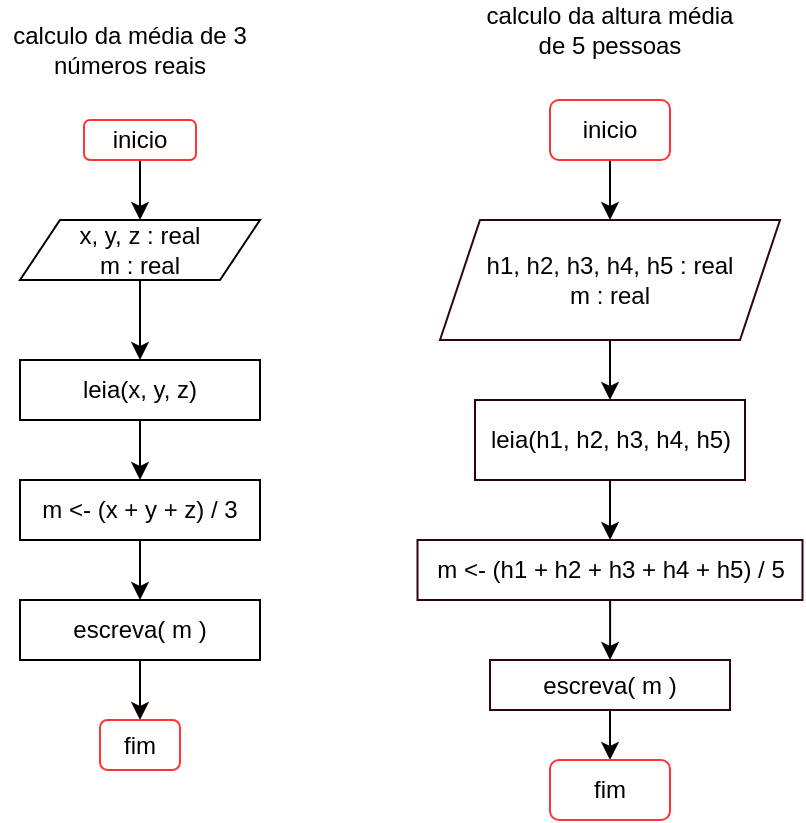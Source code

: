 <mxfile version="17.2.5" type="device" pages="6"><diagram id="C5RBs43oDa-KdzZeNtuy" name="Page-1"><mxGraphModel dx="366" dy="373" grid="1" gridSize="10" guides="1" tooltips="1" connect="1" arrows="1" fold="1" page="1" pageScale="1" pageWidth="827" pageHeight="1169" math="0" shadow="0"><root><mxCell id="WIyWlLk6GJQsqaUBKTNV-0"/><mxCell id="WIyWlLk6GJQsqaUBKTNV-1" parent="WIyWlLk6GJQsqaUBKTNV-0"/><mxCell id="s9cnzPh9-w0Lf9UsHl6Q-2" value="" style="edgeStyle=orthogonalEdgeStyle;rounded=0;orthogonalLoop=1;jettySize=auto;html=1;exitX=0.5;exitY=1;exitDx=0;exitDy=0;" parent="WIyWlLk6GJQsqaUBKTNV-1" source="s9cnzPh9-w0Lf9UsHl6Q-12" target="s9cnzPh9-w0Lf9UsHl6Q-3" edge="1"><mxGeometry relative="1" as="geometry"><mxPoint x="220" y="100" as="sourcePoint"/></mxGeometry></mxCell><mxCell id="s9cnzPh9-w0Lf9UsHl6Q-6" style="edgeStyle=orthogonalEdgeStyle;rounded=0;orthogonalLoop=1;jettySize=auto;html=1;" parent="WIyWlLk6GJQsqaUBKTNV-1" source="s9cnzPh9-w0Lf9UsHl6Q-1" target="s9cnzPh9-w0Lf9UsHl6Q-5" edge="1"><mxGeometry relative="1" as="geometry"/></mxCell><mxCell id="s9cnzPh9-w0Lf9UsHl6Q-1" value="leia(x, y, z)" style="whiteSpace=wrap;html=1;fillColor=#FFFFFF;" parent="WIyWlLk6GJQsqaUBKTNV-1" vertex="1"><mxGeometry x="160" y="200" width="120" height="30" as="geometry"/></mxCell><mxCell id="s9cnzPh9-w0Lf9UsHl6Q-4" style="edgeStyle=orthogonalEdgeStyle;rounded=0;orthogonalLoop=1;jettySize=auto;html=1;" parent="WIyWlLk6GJQsqaUBKTNV-1" source="s9cnzPh9-w0Lf9UsHl6Q-3" target="s9cnzPh9-w0Lf9UsHl6Q-1" edge="1"><mxGeometry relative="1" as="geometry"/></mxCell><mxCell id="s9cnzPh9-w0Lf9UsHl6Q-3" value="x, y, z : real&lt;br&gt;m : real" style="shape=parallelogram;perimeter=parallelogramPerimeter;whiteSpace=wrap;html=1;fixedSize=1;fillColor=#FFFFFF;" parent="WIyWlLk6GJQsqaUBKTNV-1" vertex="1"><mxGeometry x="160" y="130" width="120" height="30" as="geometry"/></mxCell><mxCell id="s9cnzPh9-w0Lf9UsHl6Q-8" style="edgeStyle=orthogonalEdgeStyle;rounded=0;orthogonalLoop=1;jettySize=auto;html=1;" parent="WIyWlLk6GJQsqaUBKTNV-1" source="s9cnzPh9-w0Lf9UsHl6Q-5" target="s9cnzPh9-w0Lf9UsHl6Q-7" edge="1"><mxGeometry relative="1" as="geometry"/></mxCell><mxCell id="s9cnzPh9-w0Lf9UsHl6Q-5" value="m &amp;lt;- (x + y + z) / 3" style="rounded=0;whiteSpace=wrap;html=1;fillColor=#FFFFFF;" parent="WIyWlLk6GJQsqaUBKTNV-1" vertex="1"><mxGeometry x="160" y="260" width="120" height="30" as="geometry"/></mxCell><mxCell id="s9cnzPh9-w0Lf9UsHl6Q-10" style="edgeStyle=orthogonalEdgeStyle;rounded=0;orthogonalLoop=1;jettySize=auto;html=1;" parent="WIyWlLk6GJQsqaUBKTNV-1" source="s9cnzPh9-w0Lf9UsHl6Q-7" target="s9cnzPh9-w0Lf9UsHl6Q-11" edge="1"><mxGeometry relative="1" as="geometry"><mxPoint x="220" y="380" as="targetPoint"/></mxGeometry></mxCell><mxCell id="s9cnzPh9-w0Lf9UsHl6Q-7" value="escreva( m )" style="rounded=0;whiteSpace=wrap;html=1;fillColor=#FFFFFF;" parent="WIyWlLk6GJQsqaUBKTNV-1" vertex="1"><mxGeometry x="160" y="320" width="120" height="30" as="geometry"/></mxCell><mxCell id="s9cnzPh9-w0Lf9UsHl6Q-11" value="fim" style="rounded=1;whiteSpace=wrap;html=1;strokeColor=#FF3333;fillColor=#FFFFFF;" parent="WIyWlLk6GJQsqaUBKTNV-1" vertex="1"><mxGeometry x="200" y="380" width="40" height="25" as="geometry"/></mxCell><mxCell id="s9cnzPh9-w0Lf9UsHl6Q-12" value="inicio" style="rounded=1;whiteSpace=wrap;html=1;strokeColor=#FF3333;fillColor=#FFFFFF;" parent="WIyWlLk6GJQsqaUBKTNV-1" vertex="1"><mxGeometry x="192" y="80" width="56" height="20" as="geometry"/></mxCell><mxCell id="ABE7Zq2Trm-5CWy7USHC-2" style="edgeStyle=orthogonalEdgeStyle;rounded=0;orthogonalLoop=1;jettySize=auto;html=1;" parent="WIyWlLk6GJQsqaUBKTNV-1" source="ABE7Zq2Trm-5CWy7USHC-0" target="ABE7Zq2Trm-5CWy7USHC-1" edge="1"><mxGeometry relative="1" as="geometry"/></mxCell><mxCell id="ABE7Zq2Trm-5CWy7USHC-0" value="inicio" style="rounded=1;whiteSpace=wrap;html=1;strokeColor=#FF3333;" parent="WIyWlLk6GJQsqaUBKTNV-1" vertex="1"><mxGeometry x="425" y="70" width="60" height="30" as="geometry"/></mxCell><mxCell id="ABE7Zq2Trm-5CWy7USHC-5" value="" style="edgeStyle=orthogonalEdgeStyle;rounded=0;orthogonalLoop=1;jettySize=auto;html=1;" parent="WIyWlLk6GJQsqaUBKTNV-1" source="ABE7Zq2Trm-5CWy7USHC-1" target="ABE7Zq2Trm-5CWy7USHC-4" edge="1"><mxGeometry relative="1" as="geometry"/></mxCell><mxCell id="ABE7Zq2Trm-5CWy7USHC-1" value="h1, h2, h3, h4, h5 : real&lt;br&gt;m : real" style="shape=parallelogram;perimeter=parallelogramPerimeter;whiteSpace=wrap;html=1;fixedSize=1;strokeColor=#33001A;" parent="WIyWlLk6GJQsqaUBKTNV-1" vertex="1"><mxGeometry x="370" y="130" width="170" height="60" as="geometry"/></mxCell><mxCell id="ABE7Zq2Trm-5CWy7USHC-8" value="" style="edgeStyle=orthogonalEdgeStyle;rounded=0;orthogonalLoop=1;jettySize=auto;html=1;" parent="WIyWlLk6GJQsqaUBKTNV-1" source="ABE7Zq2Trm-5CWy7USHC-4" target="ABE7Zq2Trm-5CWy7USHC-7" edge="1"><mxGeometry relative="1" as="geometry"/></mxCell><mxCell id="ABE7Zq2Trm-5CWy7USHC-4" value="leia(h1, h2, h3, h4, h5)" style="whiteSpace=wrap;html=1;strokeColor=#33001A;" parent="WIyWlLk6GJQsqaUBKTNV-1" vertex="1"><mxGeometry x="387.5" y="220" width="135" height="40" as="geometry"/></mxCell><mxCell id="ABE7Zq2Trm-5CWy7USHC-10" value="" style="edgeStyle=orthogonalEdgeStyle;rounded=0;orthogonalLoop=1;jettySize=auto;html=1;" parent="WIyWlLk6GJQsqaUBKTNV-1" source="ABE7Zq2Trm-5CWy7USHC-7" target="ABE7Zq2Trm-5CWy7USHC-9" edge="1"><mxGeometry relative="1" as="geometry"/></mxCell><mxCell id="ABE7Zq2Trm-5CWy7USHC-7" value="m &amp;lt;- (h1 + h2 + h3 + h4 + h5) / 5" style="whiteSpace=wrap;html=1;strokeColor=#33001A;" parent="WIyWlLk6GJQsqaUBKTNV-1" vertex="1"><mxGeometry x="358.75" y="290" width="192.5" height="30" as="geometry"/></mxCell><mxCell id="ABE7Zq2Trm-5CWy7USHC-12" style="edgeStyle=orthogonalEdgeStyle;rounded=0;orthogonalLoop=1;jettySize=auto;html=1;entryX=0.5;entryY=0;entryDx=0;entryDy=0;" parent="WIyWlLk6GJQsqaUBKTNV-1" source="ABE7Zq2Trm-5CWy7USHC-9" target="ABE7Zq2Trm-5CWy7USHC-11" edge="1"><mxGeometry relative="1" as="geometry"/></mxCell><mxCell id="ABE7Zq2Trm-5CWy7USHC-9" value="escreva( m )" style="whiteSpace=wrap;html=1;strokeColor=#33001A;" parent="WIyWlLk6GJQsqaUBKTNV-1" vertex="1"><mxGeometry x="395" y="350" width="120" height="25" as="geometry"/></mxCell><mxCell id="ABE7Zq2Trm-5CWy7USHC-11" value="fim" style="rounded=1;whiteSpace=wrap;html=1;strokeColor=#FF3333;" parent="WIyWlLk6GJQsqaUBKTNV-1" vertex="1"><mxGeometry x="425" y="400" width="60" height="30" as="geometry"/></mxCell><mxCell id="ABE7Zq2Trm-5CWy7USHC-13" value="calculo da média de 3 números reais" style="text;html=1;strokeColor=none;fillColor=none;align=center;verticalAlign=middle;whiteSpace=wrap;rounded=0;" parent="WIyWlLk6GJQsqaUBKTNV-1" vertex="1"><mxGeometry x="150" y="30" width="130" height="30" as="geometry"/></mxCell><mxCell id="ABE7Zq2Trm-5CWy7USHC-14" value="calculo da altura média de 5 pessoas" style="text;html=1;strokeColor=none;fillColor=none;align=center;verticalAlign=middle;whiteSpace=wrap;rounded=0;" parent="WIyWlLk6GJQsqaUBKTNV-1" vertex="1"><mxGeometry x="390" y="20" width="130" height="30" as="geometry"/></mxCell></root></mxGraphModel></diagram><diagram id="P0kxHaceb7OdJup6t-2u" name="Page-2"><mxGraphModel dx="516" dy="541" grid="1" gridSize="10" guides="1" tooltips="1" connect="1" arrows="1" fold="1" page="1" pageScale="1" pageWidth="827" pageHeight="1169" math="0" shadow="0"><root><mxCell id="0"/><mxCell id="1" parent="0"/><mxCell id="UmOpUmlr_y39hTR527bx-9" value="" style="edgeStyle=orthogonalEdgeStyle;rounded=0;orthogonalLoop=1;jettySize=auto;html=1;" edge="1" parent="1" source="UmOpUmlr_y39hTR527bx-1" target="UmOpUmlr_y39hTR527bx-8"><mxGeometry relative="1" as="geometry"/></mxCell><mxCell id="swsgmQUdlttzxhxqJJUM-3" value="SIM" style="edgeLabel;html=1;align=center;verticalAlign=middle;resizable=0;points=[];" vertex="1" connectable="0" parent="UmOpUmlr_y39hTR527bx-9"><mxGeometry x="-0.324" y="3" relative="1" as="geometry"><mxPoint x="9" y="3" as="offset"/></mxGeometry></mxCell><mxCell id="swsgmQUdlttzxhxqJJUM-4" style="edgeStyle=orthogonalEdgeStyle;rounded=0;orthogonalLoop=1;jettySize=auto;html=1;exitX=0;exitY=0.5;exitDx=0;exitDy=0;" edge="1" parent="1" source="UmOpUmlr_y39hTR527bx-1" target="swsgmQUdlttzxhxqJJUM-11"><mxGeometry relative="1" as="geometry"><mxPoint x="160" y="350" as="targetPoint"/></mxGeometry></mxCell><mxCell id="swsgmQUdlttzxhxqJJUM-5" value="NAO" style="edgeLabel;html=1;align=center;verticalAlign=middle;resizable=0;points=[];" vertex="1" connectable="0" parent="swsgmQUdlttzxhxqJJUM-4"><mxGeometry x="-0.458" y="-1" relative="1" as="geometry"><mxPoint as="offset"/></mxGeometry></mxCell><mxCell id="UmOpUmlr_y39hTR527bx-1" value="x é par ?" style="rhombus;whiteSpace=wrap;html=1;strokeColor=#82b366;fillColor=#d5e8d4;" vertex="1" parent="1"><mxGeometry x="180" y="250" width="80" height="60" as="geometry"/></mxCell><mxCell id="UmOpUmlr_y39hTR527bx-5" value="" style="edgeStyle=orthogonalEdgeStyle;rounded=0;orthogonalLoop=1;jettySize=auto;html=1;" edge="1" parent="1" source="UmOpUmlr_y39hTR527bx-2" target="UmOpUmlr_y39hTR527bx-4"><mxGeometry relative="1" as="geometry"/></mxCell><mxCell id="UmOpUmlr_y39hTR527bx-2" value="x : inteiro" style="shape=parallelogram;perimeter=parallelogramPerimeter;whiteSpace=wrap;html=1;fixedSize=1;strokeColor=#33001A;" vertex="1" parent="1"><mxGeometry x="175" y="110" width="90" height="30" as="geometry"/></mxCell><mxCell id="UmOpUmlr_y39hTR527bx-6" style="edgeStyle=orthogonalEdgeStyle;rounded=0;orthogonalLoop=1;jettySize=auto;html=1;" edge="1" parent="1" source="UmOpUmlr_y39hTR527bx-4" target="UmOpUmlr_y39hTR527bx-1"><mxGeometry relative="1" as="geometry"/></mxCell><mxCell id="UmOpUmlr_y39hTR527bx-4" value="leia( x )" style="whiteSpace=wrap;html=1;strokeColor=#33001A;" vertex="1" parent="1"><mxGeometry x="160" y="170" width="120" height="25" as="geometry"/></mxCell><mxCell id="swsgmQUdlttzxhxqJJUM-2" style="edgeStyle=orthogonalEdgeStyle;rounded=0;orthogonalLoop=1;jettySize=auto;html=1;entryX=0.5;entryY=0;entryDx=0;entryDy=0;" edge="1" parent="1" source="UmOpUmlr_y39hTR527bx-8" target="swsgmQUdlttzxhxqJJUM-8"><mxGeometry relative="1" as="geometry"/></mxCell><mxCell id="UmOpUmlr_y39hTR527bx-8" value="escreva( x , &quot; é par&quot;)" style="whiteSpace=wrap;html=1;strokeColor=#33001A;" vertex="1" parent="1"><mxGeometry x="270" y="320" width="120" height="30" as="geometry"/></mxCell><mxCell id="uQ1-g9j_VvByeXRzUbYd-2" style="edgeStyle=orthogonalEdgeStyle;rounded=0;orthogonalLoop=1;jettySize=auto;html=1;" edge="1" parent="1" source="uQ1-g9j_VvByeXRzUbYd-1" target="UmOpUmlr_y39hTR527bx-2"><mxGeometry relative="1" as="geometry"/></mxCell><mxCell id="uQ1-g9j_VvByeXRzUbYd-1" value="inicio" style="rounded=1;whiteSpace=wrap;html=1;strokeColor=#FF3333;" vertex="1" parent="1"><mxGeometry x="190" y="40" width="60" height="30" as="geometry"/></mxCell><mxCell id="swsgmQUdlttzxhxqJJUM-1" value="fim" style="rounded=1;whiteSpace=wrap;html=1;strokeColor=#FF3333;" vertex="1" parent="1"><mxGeometry x="200" y="560" width="60" height="30" as="geometry"/></mxCell><mxCell id="swsgmQUdlttzxhxqJJUM-10" style="edgeStyle=orthogonalEdgeStyle;rounded=0;orthogonalLoop=1;jettySize=auto;html=1;entryX=0.5;entryY=0;entryDx=0;entryDy=0;exitX=0.5;exitY=1;exitDx=0;exitDy=0;" edge="1" parent="1" source="swsgmQUdlttzxhxqJJUM-7" target="swsgmQUdlttzxhxqJJUM-18"><mxGeometry relative="1" as="geometry"><Array as="points"><mxPoint x="330" y="480"/><mxPoint x="230" y="480"/></Array></mxGeometry></mxCell><mxCell id="swsgmQUdlttzxhxqJJUM-7" value="escreval(&quot;X * X = &quot;, x)" style="rounded=0;whiteSpace=wrap;html=1;strokeColor=#33001A;" vertex="1" parent="1"><mxGeometry x="270" y="415" width="120" height="30" as="geometry"/></mxCell><mxCell id="swsgmQUdlttzxhxqJJUM-9" style="edgeStyle=orthogonalEdgeStyle;rounded=0;orthogonalLoop=1;jettySize=auto;html=1;" edge="1" parent="1" source="swsgmQUdlttzxhxqJJUM-8" target="swsgmQUdlttzxhxqJJUM-7"><mxGeometry relative="1" as="geometry"/></mxCell><mxCell id="swsgmQUdlttzxhxqJJUM-8" value="x &amp;lt;- x * x" style="rounded=0;whiteSpace=wrap;html=1;strokeColor=#33001A;" vertex="1" parent="1"><mxGeometry x="270" y="375" width="120" height="20" as="geometry"/></mxCell><mxCell id="swsgmQUdlttzxhxqJJUM-14" value="" style="edgeStyle=orthogonalEdgeStyle;rounded=0;orthogonalLoop=1;jettySize=auto;html=1;" edge="1" parent="1" source="swsgmQUdlttzxhxqJJUM-11" target="swsgmQUdlttzxhxqJJUM-13"><mxGeometry relative="1" as="geometry"/></mxCell><mxCell id="swsgmQUdlttzxhxqJJUM-11" value="escreval(x, &quot; eh impar!&quot;)" style="rounded=0;whiteSpace=wrap;html=1;strokeColor=#33001A;" vertex="1" parent="1"><mxGeometry x="40" y="320" width="160" height="30" as="geometry"/></mxCell><mxCell id="swsgmQUdlttzxhxqJJUM-16" value="" style="edgeStyle=orthogonalEdgeStyle;rounded=0;orthogonalLoop=1;jettySize=auto;html=1;" edge="1" parent="1" source="swsgmQUdlttzxhxqJJUM-13" target="swsgmQUdlttzxhxqJJUM-15"><mxGeometry relative="1" as="geometry"/></mxCell><mxCell id="swsgmQUdlttzxhxqJJUM-13" value="x &amp;lt;- x + 1" style="whiteSpace=wrap;html=1;strokeColor=#33001A;rounded=0;" vertex="1" parent="1"><mxGeometry x="60" y="380" width="120" height="20" as="geometry"/></mxCell><mxCell id="swsgmQUdlttzxhxqJJUM-17" style="edgeStyle=orthogonalEdgeStyle;rounded=0;orthogonalLoop=1;jettySize=auto;html=1;exitX=0.5;exitY=1;exitDx=0;exitDy=0;" edge="1" parent="1" source="swsgmQUdlttzxhxqJJUM-15"><mxGeometry relative="1" as="geometry"><mxPoint x="230" y="500" as="targetPoint"/></mxGeometry></mxCell><mxCell id="swsgmQUdlttzxhxqJJUM-15" value="escreval(&quot;x = &quot;, x)" style="whiteSpace=wrap;html=1;strokeColor=#33001A;rounded=0;" vertex="1" parent="1"><mxGeometry x="60" y="430" width="120" height="30" as="geometry"/></mxCell><mxCell id="swsgmQUdlttzxhxqJJUM-19" style="edgeStyle=orthogonalEdgeStyle;rounded=0;orthogonalLoop=1;jettySize=auto;html=1;entryX=0.5;entryY=0;entryDx=0;entryDy=0;" edge="1" parent="1" source="swsgmQUdlttzxhxqJJUM-18" target="swsgmQUdlttzxhxqJJUM-1"><mxGeometry relative="1" as="geometry"/></mxCell><mxCell id="swsgmQUdlttzxhxqJJUM-18" value="escreval(&quot;terminei o algoritmo!&quot;)" style="rounded=0;whiteSpace=wrap;html=1;strokeColor=#33001A;" vertex="1" parent="1"><mxGeometry x="140" y="500" width="180" height="30" as="geometry"/></mxCell></root></mxGraphModel></diagram><diagram id="yRz5EhwbTjpvem-1dq3J" name="questao-01"><mxGraphModel dx="530" dy="541" grid="1" gridSize="10" guides="1" tooltips="1" connect="1" arrows="1" fold="1" page="1" pageScale="1" pageWidth="827" pageHeight="1169" math="0" shadow="0"><root><mxCell id="0"/><mxCell id="1" parent="0"/><mxCell id="WClYtbfqFM6SOIUYuV3e-4" style="edgeStyle=orthogonalEdgeStyle;rounded=0;orthogonalLoop=1;jettySize=auto;html=1;entryX=0.5;entryY=0;entryDx=0;entryDy=0;" edge="1" parent="1" source="WClYtbfqFM6SOIUYuV3e-1" target="WClYtbfqFM6SOIUYuV3e-3"><mxGeometry relative="1" as="geometry"/></mxCell><mxCell id="WClYtbfqFM6SOIUYuV3e-1" value="inicio" style="rounded=1;whiteSpace=wrap;html=1;" vertex="1" parent="1"><mxGeometry x="170" y="30" width="120" height="30" as="geometry"/></mxCell><mxCell id="WClYtbfqFM6SOIUYuV3e-2" value="fim" style="rounded=1;whiteSpace=wrap;html=1;" vertex="1" parent="1"><mxGeometry x="170" y="450" width="120" height="30" as="geometry"/></mxCell><mxCell id="WClYtbfqFM6SOIUYuV3e-6" style="edgeStyle=orthogonalEdgeStyle;rounded=0;orthogonalLoop=1;jettySize=auto;html=1;entryX=0.5;entryY=0;entryDx=0;entryDy=0;" edge="1" parent="1" source="WClYtbfqFM6SOIUYuV3e-3" target="WClYtbfqFM6SOIUYuV3e-5"><mxGeometry relative="1" as="geometry"/></mxCell><mxCell id="WClYtbfqFM6SOIUYuV3e-3" value="x : inteiro" style="shape=parallelogram;perimeter=parallelogramPerimeter;whiteSpace=wrap;html=1;fixedSize=1;" vertex="1" parent="1"><mxGeometry x="170" y="90" width="120" height="30" as="geometry"/></mxCell><mxCell id="WClYtbfqFM6SOIUYuV3e-14" style="edgeStyle=orthogonalEdgeStyle;rounded=0;orthogonalLoop=1;jettySize=auto;html=1;entryX=0.5;entryY=0;entryDx=0;entryDy=0;" edge="1" parent="1" source="WClYtbfqFM6SOIUYuV3e-5" target="WClYtbfqFM6SOIUYuV3e-7"><mxGeometry relative="1" as="geometry"/></mxCell><mxCell id="WClYtbfqFM6SOIUYuV3e-5" value="leia( x )" style="rounded=0;whiteSpace=wrap;html=1;" vertex="1" parent="1"><mxGeometry x="170" y="150" width="120" height="30" as="geometry"/></mxCell><mxCell id="WClYtbfqFM6SOIUYuV3e-8" value="verdadeiro" style="edgeStyle=orthogonalEdgeStyle;rounded=0;orthogonalLoop=1;jettySize=auto;html=1;entryX=0.5;entryY=0;entryDx=0;entryDy=0;" edge="1" parent="1" source="WClYtbfqFM6SOIUYuV3e-7" target="WClYtbfqFM6SOIUYuV3e-9"><mxGeometry relative="1" as="geometry"><mxPoint x="350" y="245" as="targetPoint"/></mxGeometry></mxCell><mxCell id="WClYtbfqFM6SOIUYuV3e-11" value="falso" style="edgeStyle=orthogonalEdgeStyle;rounded=0;orthogonalLoop=1;jettySize=auto;html=1;entryX=0.5;entryY=0;entryDx=0;entryDy=0;" edge="1" parent="1" source="WClYtbfqFM6SOIUYuV3e-7" target="WClYtbfqFM6SOIUYuV3e-12"><mxGeometry relative="1" as="geometry"><mxPoint x="130" y="245" as="targetPoint"/><Array as="points"><mxPoint x="130" y="245"/></Array></mxGeometry></mxCell><mxCell id="WClYtbfqFM6SOIUYuV3e-7" value="x % 2 = 0" style="rhombus;whiteSpace=wrap;html=1;" vertex="1" parent="1"><mxGeometry x="190" y="220" width="80" height="50" as="geometry"/></mxCell><mxCell id="WClYtbfqFM6SOIUYuV3e-10" style="edgeStyle=orthogonalEdgeStyle;rounded=0;orthogonalLoop=1;jettySize=auto;html=1;" edge="1" parent="1" source="WClYtbfqFM6SOIUYuV3e-9" target="WClYtbfqFM6SOIUYuV3e-2"><mxGeometry relative="1" as="geometry"><Array as="points"><mxPoint x="380" y="400"/><mxPoint x="230" y="400"/></Array></mxGeometry></mxCell><mxCell id="WClYtbfqFM6SOIUYuV3e-9" value="escreval(&quot;eh par&quot;)" style="rounded=0;whiteSpace=wrap;html=1;" vertex="1" parent="1"><mxGeometry x="320" y="320" width="120" height="30" as="geometry"/></mxCell><mxCell id="WClYtbfqFM6SOIUYuV3e-13" style="edgeStyle=orthogonalEdgeStyle;rounded=0;orthogonalLoop=1;jettySize=auto;html=1;" edge="1" parent="1" source="WClYtbfqFM6SOIUYuV3e-12" target="WClYtbfqFM6SOIUYuV3e-2"><mxGeometry relative="1" as="geometry"><Array as="points"><mxPoint x="130" y="400"/><mxPoint x="230" y="400"/></Array></mxGeometry></mxCell><mxCell id="WClYtbfqFM6SOIUYuV3e-12" value="escreval(&quot;eh impar&quot;)" style="rounded=0;whiteSpace=wrap;html=1;" vertex="1" parent="1"><mxGeometry x="70" y="320" width="120" height="35" as="geometry"/></mxCell></root></mxGraphModel></diagram><diagram name="questao-02" id="csWkJiVZqmRKGfoPXQsi"><mxGraphModel dx="1467" dy="653" grid="1" gridSize="10" guides="1" tooltips="1" connect="1" arrows="1" fold="1" page="1" pageScale="1" pageWidth="827" pageHeight="1169" math="0" shadow="0"><root><mxCell id="tZ9ZfP5HiI9s_H6oUQZW-0"/><mxCell id="tZ9ZfP5HiI9s_H6oUQZW-1" parent="tZ9ZfP5HiI9s_H6oUQZW-0"/><mxCell id="tZ9ZfP5HiI9s_H6oUQZW-2" style="edgeStyle=orthogonalEdgeStyle;rounded=0;orthogonalLoop=1;jettySize=auto;html=1;entryX=0.5;entryY=0;entryDx=0;entryDy=0;" edge="1" parent="tZ9ZfP5HiI9s_H6oUQZW-1" source="tZ9ZfP5HiI9s_H6oUQZW-3" target="tZ9ZfP5HiI9s_H6oUQZW-6"><mxGeometry relative="1" as="geometry"/></mxCell><mxCell id="tZ9ZfP5HiI9s_H6oUQZW-3" value="inicio" style="rounded=1;whiteSpace=wrap;html=1;" vertex="1" parent="tZ9ZfP5HiI9s_H6oUQZW-1"><mxGeometry x="170" y="30" width="120" height="30" as="geometry"/></mxCell><mxCell id="tZ9ZfP5HiI9s_H6oUQZW-4" value="fim" style="rounded=1;whiteSpace=wrap;html=1;" vertex="1" parent="tZ9ZfP5HiI9s_H6oUQZW-1"><mxGeometry x="320" y="570" width="120" height="30" as="geometry"/></mxCell><mxCell id="tZ9ZfP5HiI9s_H6oUQZW-5" style="edgeStyle=orthogonalEdgeStyle;rounded=0;orthogonalLoop=1;jettySize=auto;html=1;entryX=0.5;entryY=0;entryDx=0;entryDy=0;" edge="1" parent="tZ9ZfP5HiI9s_H6oUQZW-1" source="tZ9ZfP5HiI9s_H6oUQZW-6" target="tZ9ZfP5HiI9s_H6oUQZW-8"><mxGeometry relative="1" as="geometry"/></mxCell><mxCell id="tZ9ZfP5HiI9s_H6oUQZW-6" value="x : inteiro" style="shape=parallelogram;perimeter=parallelogramPerimeter;whiteSpace=wrap;html=1;fixedSize=1;" vertex="1" parent="tZ9ZfP5HiI9s_H6oUQZW-1"><mxGeometry x="170" y="90" width="120" height="30" as="geometry"/></mxCell><mxCell id="tZ9ZfP5HiI9s_H6oUQZW-7" style="edgeStyle=orthogonalEdgeStyle;rounded=0;orthogonalLoop=1;jettySize=auto;html=1;entryX=0.5;entryY=0;entryDx=0;entryDy=0;" edge="1" parent="tZ9ZfP5HiI9s_H6oUQZW-1" source="tZ9ZfP5HiI9s_H6oUQZW-8" target="AAbHLssGvzqm0ZHYCnU0-0"><mxGeometry relative="1" as="geometry"/></mxCell><mxCell id="tZ9ZfP5HiI9s_H6oUQZW-8" value="leia( x )" style="rounded=0;whiteSpace=wrap;html=1;" vertex="1" parent="tZ9ZfP5HiI9s_H6oUQZW-1"><mxGeometry x="170" y="150" width="120" height="30" as="geometry"/></mxCell><mxCell id="tZ9ZfP5HiI9s_H6oUQZW-9" value="verdadeiro" style="edgeStyle=orthogonalEdgeStyle;rounded=0;orthogonalLoop=1;jettySize=auto;html=1;entryX=0.5;entryY=0;entryDx=0;entryDy=0;" edge="1" parent="tZ9ZfP5HiI9s_H6oUQZW-1" source="tZ9ZfP5HiI9s_H6oUQZW-11" target="tZ9ZfP5HiI9s_H6oUQZW-13"><mxGeometry relative="1" as="geometry"><mxPoint x="500" y="365" as="targetPoint"/></mxGeometry></mxCell><mxCell id="tZ9ZfP5HiI9s_H6oUQZW-10" value="falso" style="edgeStyle=orthogonalEdgeStyle;rounded=0;orthogonalLoop=1;jettySize=auto;html=1;entryX=0.5;entryY=0;entryDx=0;entryDy=0;" edge="1" parent="tZ9ZfP5HiI9s_H6oUQZW-1" source="tZ9ZfP5HiI9s_H6oUQZW-11" target="tZ9ZfP5HiI9s_H6oUQZW-15"><mxGeometry relative="1" as="geometry"><mxPoint x="280" y="365" as="targetPoint"/><Array as="points"><mxPoint x="280" y="365"/></Array></mxGeometry></mxCell><mxCell id="tZ9ZfP5HiI9s_H6oUQZW-11" value="x % 2 = 0" style="rhombus;whiteSpace=wrap;html=1;fillColor=#dae8fc;strokeColor=#6c8ebf;" vertex="1" parent="tZ9ZfP5HiI9s_H6oUQZW-1"><mxGeometry x="340" y="340" width="80" height="50" as="geometry"/></mxCell><mxCell id="tZ9ZfP5HiI9s_H6oUQZW-12" style="edgeStyle=orthogonalEdgeStyle;rounded=0;orthogonalLoop=1;jettySize=auto;html=1;" edge="1" parent="tZ9ZfP5HiI9s_H6oUQZW-1" source="tZ9ZfP5HiI9s_H6oUQZW-13" target="tZ9ZfP5HiI9s_H6oUQZW-4"><mxGeometry relative="1" as="geometry"><Array as="points"><mxPoint x="530" y="520"/><mxPoint x="380" y="520"/></Array></mxGeometry></mxCell><mxCell id="tZ9ZfP5HiI9s_H6oUQZW-13" value="escreval(&quot;eh par&quot;)" style="rounded=0;whiteSpace=wrap;html=1;fillColor=#dae8fc;strokeColor=#6c8ebf;" vertex="1" parent="tZ9ZfP5HiI9s_H6oUQZW-1"><mxGeometry x="470" y="440" width="120" height="30" as="geometry"/></mxCell><mxCell id="tZ9ZfP5HiI9s_H6oUQZW-14" style="edgeStyle=orthogonalEdgeStyle;rounded=0;orthogonalLoop=1;jettySize=auto;html=1;" edge="1" parent="tZ9ZfP5HiI9s_H6oUQZW-1" source="tZ9ZfP5HiI9s_H6oUQZW-15" target="tZ9ZfP5HiI9s_H6oUQZW-4"><mxGeometry relative="1" as="geometry"><Array as="points"><mxPoint x="280" y="520"/><mxPoint x="380" y="520"/></Array></mxGeometry></mxCell><mxCell id="tZ9ZfP5HiI9s_H6oUQZW-15" value="escreval(&quot;eh impar&quot;)" style="rounded=0;whiteSpace=wrap;html=1;fillColor=#dae8fc;strokeColor=#6c8ebf;" vertex="1" parent="tZ9ZfP5HiI9s_H6oUQZW-1"><mxGeometry x="220" y="440" width="120" height="35" as="geometry"/></mxCell><mxCell id="AAbHLssGvzqm0ZHYCnU0-1" value="verdadeiro" style="edgeStyle=orthogonalEdgeStyle;rounded=0;orthogonalLoop=1;jettySize=auto;html=1;" edge="1" parent="tZ9ZfP5HiI9s_H6oUQZW-1" source="AAbHLssGvzqm0ZHYCnU0-0" target="tZ9ZfP5HiI9s_H6oUQZW-11"><mxGeometry relative="1" as="geometry"/></mxCell><mxCell id="AAbHLssGvzqm0ZHYCnU0-5" value="falso" style="edgeStyle=orthogonalEdgeStyle;rounded=0;orthogonalLoop=1;jettySize=auto;html=1;" edge="1" parent="tZ9ZfP5HiI9s_H6oUQZW-1" source="AAbHLssGvzqm0ZHYCnU0-0" target="AAbHLssGvzqm0ZHYCnU0-4"><mxGeometry relative="1" as="geometry"><Array as="points"><mxPoint x="100" y="260"/></Array></mxGeometry></mxCell><mxCell id="AAbHLssGvzqm0ZHYCnU0-0" value="x &amp;gt;= 0" style="rhombus;whiteSpace=wrap;html=1;" vertex="1" parent="tZ9ZfP5HiI9s_H6oUQZW-1"><mxGeometry x="190" y="220" width="80" height="80" as="geometry"/></mxCell><mxCell id="AAbHLssGvzqm0ZHYCnU0-6" style="edgeStyle=orthogonalEdgeStyle;rounded=0;orthogonalLoop=1;jettySize=auto;html=1;" edge="1" parent="tZ9ZfP5HiI9s_H6oUQZW-1" source="AAbHLssGvzqm0ZHYCnU0-4" target="tZ9ZfP5HiI9s_H6oUQZW-4"><mxGeometry relative="1" as="geometry"><Array as="points"><mxPoint x="100" y="585"/></Array></mxGeometry></mxCell><mxCell id="AAbHLssGvzqm0ZHYCnU0-4" value="escreval(&quot;este numero nao eh positivo&quot;)" style="whiteSpace=wrap;html=1;" vertex="1" parent="tZ9ZfP5HiI9s_H6oUQZW-1"><mxGeometry x="-10" y="347.5" width="220" height="35" as="geometry"/></mxCell></root></mxGraphModel></diagram><diagram id="609H2nfNFb2I9TcCPYA-" name="questao-03"><mxGraphModel dx="621" dy="541" grid="1" gridSize="10" guides="1" tooltips="1" connect="1" arrows="1" fold="1" page="1" pageScale="1" pageWidth="827" pageHeight="1169" math="0" shadow="0"><root><mxCell id="0"/><mxCell id="1" parent="0"/><mxCell id="fSbidkC9wa6cA-HXxWjH-3" style="edgeStyle=orthogonalEdgeStyle;rounded=0;orthogonalLoop=1;jettySize=auto;html=1;" edge="1" parent="1" source="fSbidkC9wa6cA-HXxWjH-1" target="fSbidkC9wa6cA-HXxWjH-2"><mxGeometry relative="1" as="geometry"/></mxCell><mxCell id="fSbidkC9wa6cA-HXxWjH-1" value="inicio" style="rounded=1;whiteSpace=wrap;html=1;" vertex="1" parent="1"><mxGeometry x="220" y="20" width="120" height="30" as="geometry"/></mxCell><mxCell id="fSbidkC9wa6cA-HXxWjH-4" style="edgeStyle=orthogonalEdgeStyle;rounded=0;orthogonalLoop=1;jettySize=auto;html=1;" edge="1" parent="1" source="fSbidkC9wa6cA-HXxWjH-2" target="fSbidkC9wa6cA-HXxWjH-5"><mxGeometry relative="1" as="geometry"><mxPoint x="280" y="160" as="targetPoint"/></mxGeometry></mxCell><mxCell id="fSbidkC9wa6cA-HXxWjH-2" value="x, y, z : inteiro" style="shape=parallelogram;perimeter=parallelogramPerimeter;whiteSpace=wrap;html=1;fixedSize=1;" vertex="1" parent="1"><mxGeometry x="220" y="80" width="120" height="40" as="geometry"/></mxCell><mxCell id="fSbidkC9wa6cA-HXxWjH-7" value="" style="edgeStyle=orthogonalEdgeStyle;rounded=0;orthogonalLoop=1;jettySize=auto;html=1;" edge="1" parent="1" source="fSbidkC9wa6cA-HXxWjH-5" target="fSbidkC9wa6cA-HXxWjH-6"><mxGeometry relative="1" as="geometry"/></mxCell><mxCell id="fSbidkC9wa6cA-HXxWjH-5" value="leia( x )" style="rounded=0;whiteSpace=wrap;html=1;" vertex="1" parent="1"><mxGeometry x="220" y="180" width="120" height="30" as="geometry"/></mxCell><mxCell id="fSbidkC9wa6cA-HXxWjH-9" value="" style="edgeStyle=orthogonalEdgeStyle;rounded=0;orthogonalLoop=1;jettySize=auto;html=1;" edge="1" parent="1" source="fSbidkC9wa6cA-HXxWjH-6" target="fSbidkC9wa6cA-HXxWjH-8"><mxGeometry relative="1" as="geometry"/></mxCell><mxCell id="fSbidkC9wa6cA-HXxWjH-6" value="leia( y )" style="whiteSpace=wrap;html=1;rounded=0;" vertex="1" parent="1"><mxGeometry x="220" y="240" width="120" height="25" as="geometry"/></mxCell><mxCell id="fSbidkC9wa6cA-HXxWjH-11" value="" style="edgeStyle=orthogonalEdgeStyle;rounded=0;orthogonalLoop=1;jettySize=auto;html=1;" edge="1" parent="1" source="fSbidkC9wa6cA-HXxWjH-8" target="fSbidkC9wa6cA-HXxWjH-10"><mxGeometry relative="1" as="geometry"/></mxCell><mxCell id="fSbidkC9wa6cA-HXxWjH-8" value="leia( z )" style="whiteSpace=wrap;html=1;rounded=0;" vertex="1" parent="1"><mxGeometry x="220" y="300" width="120" height="22.5" as="geometry"/></mxCell><mxCell id="fSbidkC9wa6cA-HXxWjH-13" value="verdadeiro" style="edgeStyle=orthogonalEdgeStyle;rounded=0;orthogonalLoop=1;jettySize=auto;html=1;" edge="1" parent="1" source="fSbidkC9wa6cA-HXxWjH-10" target="fSbidkC9wa6cA-HXxWjH-12"><mxGeometry relative="1" as="geometry"/></mxCell><mxCell id="fSbidkC9wa6cA-HXxWjH-15" value="falso" style="edgeStyle=orthogonalEdgeStyle;rounded=0;orthogonalLoop=1;jettySize=auto;html=1;" edge="1" parent="1" source="fSbidkC9wa6cA-HXxWjH-10" target="fSbidkC9wa6cA-HXxWjH-14"><mxGeometry relative="1" as="geometry"/></mxCell><mxCell id="fSbidkC9wa6cA-HXxWjH-10" value="(x &amp;gt; y) e (x &amp;gt; z)" style="rhombus;whiteSpace=wrap;html=1;rounded=0;" vertex="1" parent="1"><mxGeometry x="225" y="370" width="110" height="66.25" as="geometry"/></mxCell><mxCell id="fSbidkC9wa6cA-HXxWjH-23" style="edgeStyle=orthogonalEdgeStyle;rounded=0;orthogonalLoop=1;jettySize=auto;html=1;" edge="1" parent="1" source="fSbidkC9wa6cA-HXxWjH-12" target="fSbidkC9wa6cA-HXxWjH-24"><mxGeometry relative="1" as="geometry"><mxPoint x="550" y="690" as="targetPoint"/><Array as="points"><mxPoint x="650" y="403"/><mxPoint x="650" y="640"/><mxPoint x="280" y="640"/></Array></mxGeometry></mxCell><mxCell id="fSbidkC9wa6cA-HXxWjH-12" value="escreval(x, &quot; eh o maior&quot;)" style="whiteSpace=wrap;html=1;rounded=0;" vertex="1" parent="1"><mxGeometry x="440" y="389.68" width="170" height="26.88" as="geometry"/></mxCell><mxCell id="fSbidkC9wa6cA-HXxWjH-17" value="verdadeiro" style="edgeStyle=orthogonalEdgeStyle;rounded=0;orthogonalLoop=1;jettySize=auto;html=1;" edge="1" parent="1" source="fSbidkC9wa6cA-HXxWjH-14" target="fSbidkC9wa6cA-HXxWjH-16"><mxGeometry relative="1" as="geometry"/></mxCell><mxCell id="fSbidkC9wa6cA-HXxWjH-19" value="falso" style="edgeStyle=orthogonalEdgeStyle;rounded=0;orthogonalLoop=1;jettySize=auto;html=1;" edge="1" parent="1" source="fSbidkC9wa6cA-HXxWjH-14" target="fSbidkC9wa6cA-HXxWjH-20"><mxGeometry relative="1" as="geometry"><mxPoint x="280.029" y="585.017" as="targetPoint"/></mxGeometry></mxCell><mxCell id="fSbidkC9wa6cA-HXxWjH-14" value="(y &amp;gt; x) e (y &amp;gt; z)" style="rhombus;whiteSpace=wrap;html=1;rounded=0;" vertex="1" parent="1"><mxGeometry x="225" y="480" width="110" height="66.25" as="geometry"/></mxCell><mxCell id="fSbidkC9wa6cA-HXxWjH-22" style="edgeStyle=orthogonalEdgeStyle;rounded=0;orthogonalLoop=1;jettySize=auto;html=1;" edge="1" parent="1" source="fSbidkC9wa6cA-HXxWjH-16" target="fSbidkC9wa6cA-HXxWjH-24"><mxGeometry relative="1" as="geometry"><mxPoint x="480" y="790" as="targetPoint"/><Array as="points"><mxPoint x="530" y="640"/><mxPoint x="280" y="640"/></Array></mxGeometry></mxCell><mxCell id="fSbidkC9wa6cA-HXxWjH-16" value="&lt;span&gt;escreval(y, &quot; eh o maior&quot;)&lt;/span&gt;" style="whiteSpace=wrap;html=1;rounded=0;" vertex="1" parent="1"><mxGeometry x="435" y="499.69" width="180" height="26.88" as="geometry"/></mxCell><mxCell id="fSbidkC9wa6cA-HXxWjH-21" style="edgeStyle=orthogonalEdgeStyle;rounded=0;orthogonalLoop=1;jettySize=auto;html=1;" edge="1" parent="1" source="fSbidkC9wa6cA-HXxWjH-20" target="fSbidkC9wa6cA-HXxWjH-24"><mxGeometry relative="1" as="geometry"><mxPoint x="440" y="750" as="targetPoint"/></mxGeometry></mxCell><mxCell id="fSbidkC9wa6cA-HXxWjH-20" value="&lt;span&gt;escreval(z, &quot; eh o maior&quot;)&lt;/span&gt;" style="whiteSpace=wrap;html=1;rounded=0;" vertex="1" parent="1"><mxGeometry x="190" y="590" width="180" height="26.88" as="geometry"/></mxCell><mxCell id="fSbidkC9wa6cA-HXxWjH-26" value="verdadeiro" style="edgeStyle=orthogonalEdgeStyle;rounded=0;orthogonalLoop=1;jettySize=auto;html=1;" edge="1" parent="1" source="fSbidkC9wa6cA-HXxWjH-24" target="fSbidkC9wa6cA-HXxWjH-25"><mxGeometry relative="1" as="geometry"/></mxCell><mxCell id="fSbidkC9wa6cA-HXxWjH-28" value="falso" style="edgeStyle=orthogonalEdgeStyle;rounded=0;orthogonalLoop=1;jettySize=auto;html=1;" edge="1" parent="1" source="fSbidkC9wa6cA-HXxWjH-24" target="fSbidkC9wa6cA-HXxWjH-27"><mxGeometry relative="1" as="geometry"/></mxCell><mxCell id="fSbidkC9wa6cA-HXxWjH-24" value="(x &amp;lt; y) e (x &amp;lt; z)" style="rhombus;whiteSpace=wrap;html=1;rounded=0;" vertex="1" parent="1"><mxGeometry x="225" y="690" width="110" height="66.25" as="geometry"/></mxCell><mxCell id="fSbidkC9wa6cA-HXxWjH-34" style="edgeStyle=orthogonalEdgeStyle;rounded=0;orthogonalLoop=1;jettySize=auto;html=1;" edge="1" parent="1" source="fSbidkC9wa6cA-HXxWjH-25" target="fSbidkC9wa6cA-HXxWjH-33"><mxGeometry relative="1" as="geometry"/></mxCell><mxCell id="fSbidkC9wa6cA-HXxWjH-25" value="&lt;span&gt;escreval(x, &quot; eh o menor&quot;)&lt;/span&gt;" style="whiteSpace=wrap;html=1;rounded=0;" vertex="1" parent="1"><mxGeometry x="460" y="709.68" width="180" height="26.88" as="geometry"/></mxCell><mxCell id="fSbidkC9wa6cA-HXxWjH-30" value="verdadeiro" style="edgeStyle=orthogonalEdgeStyle;rounded=0;orthogonalLoop=1;jettySize=auto;html=1;" edge="1" parent="1" source="fSbidkC9wa6cA-HXxWjH-27" target="fSbidkC9wa6cA-HXxWjH-29"><mxGeometry relative="1" as="geometry"/></mxCell><mxCell id="fSbidkC9wa6cA-HXxWjH-32" value="falso" style="edgeStyle=orthogonalEdgeStyle;rounded=0;orthogonalLoop=1;jettySize=auto;html=1;entryX=0;entryY=0.5;entryDx=0;entryDy=0;" edge="1" parent="1" source="fSbidkC9wa6cA-HXxWjH-27" target="fSbidkC9wa6cA-HXxWjH-31"><mxGeometry relative="1" as="geometry"><Array as="points"><mxPoint x="280" y="943"/></Array></mxGeometry></mxCell><mxCell id="fSbidkC9wa6cA-HXxWjH-27" value="(y &amp;lt; x) e (y &amp;lt; z)" style="rhombus;whiteSpace=wrap;html=1;rounded=0;" vertex="1" parent="1"><mxGeometry x="225" y="836.25" width="110" height="66.25" as="geometry"/></mxCell><mxCell id="fSbidkC9wa6cA-HXxWjH-35" style="edgeStyle=orthogonalEdgeStyle;rounded=0;orthogonalLoop=1;jettySize=auto;html=1;" edge="1" parent="1" source="fSbidkC9wa6cA-HXxWjH-29" target="fSbidkC9wa6cA-HXxWjH-33"><mxGeometry relative="1" as="geometry"/></mxCell><mxCell id="fSbidkC9wa6cA-HXxWjH-29" value="&lt;span&gt;escreval(y, &quot; eh o menor&quot;)&lt;/span&gt;" style="whiteSpace=wrap;html=1;rounded=0;" vertex="1" parent="1"><mxGeometry x="460" y="855.93" width="180" height="26.88" as="geometry"/></mxCell><mxCell id="fSbidkC9wa6cA-HXxWjH-36" style="edgeStyle=orthogonalEdgeStyle;rounded=0;orthogonalLoop=1;jettySize=auto;html=1;" edge="1" parent="1" source="fSbidkC9wa6cA-HXxWjH-31" target="fSbidkC9wa6cA-HXxWjH-33"><mxGeometry relative="1" as="geometry"/></mxCell><mxCell id="fSbidkC9wa6cA-HXxWjH-31" value="&lt;span&gt;escreval(z, &quot; eh o menor&quot;)&lt;/span&gt;" style="whiteSpace=wrap;html=1;rounded=0;" vertex="1" parent="1"><mxGeometry x="460" y="930" width="180" height="26.88" as="geometry"/></mxCell><mxCell id="fSbidkC9wa6cA-HXxWjH-33" value="fim" style="rounded=1;whiteSpace=wrap;html=1;" vertex="1" parent="1"><mxGeometry x="690" y="776" width="120" height="24" as="geometry"/></mxCell></root></mxGraphModel></diagram><diagram id="mkQ_-rdgYYmafAEhc8IE" name="questao-03-modificada"><mxGraphModel dx="514" dy="448" grid="1" gridSize="10" guides="1" tooltips="1" connect="1" arrows="1" fold="1" page="1" pageScale="1" pageWidth="827" pageHeight="1169" math="0" shadow="0"><root><mxCell id="0"/><mxCell id="1" parent="0"/><mxCell id="07_cDtiwHI9hD0vrJfaI-3" style="edgeStyle=orthogonalEdgeStyle;rounded=0;orthogonalLoop=1;jettySize=auto;html=1;" edge="1" parent="1" source="07_cDtiwHI9hD0vrJfaI-1" target="07_cDtiwHI9hD0vrJfaI-2"><mxGeometry relative="1" as="geometry"/></mxCell><mxCell id="07_cDtiwHI9hD0vrJfaI-1" value="inicio" style="rounded=1;whiteSpace=wrap;html=1;" vertex="1" parent="1"><mxGeometry x="190" y="20" width="120" height="30" as="geometry"/></mxCell><mxCell id="07_cDtiwHI9hD0vrJfaI-4" style="edgeStyle=orthogonalEdgeStyle;rounded=0;orthogonalLoop=1;jettySize=auto;html=1;" edge="1" parent="1" source="07_cDtiwHI9hD0vrJfaI-2" target="07_cDtiwHI9hD0vrJfaI-5"><mxGeometry relative="1" as="geometry"><mxPoint x="250" y="170" as="targetPoint"/></mxGeometry></mxCell><mxCell id="07_cDtiwHI9hD0vrJfaI-2" value="x, y, z : inteiro" style="shape=parallelogram;perimeter=parallelogramPerimeter;whiteSpace=wrap;html=1;fixedSize=1;" vertex="1" parent="1"><mxGeometry x="190" y="80" width="120" height="30" as="geometry"/></mxCell><mxCell id="07_cDtiwHI9hD0vrJfaI-7" style="edgeStyle=orthogonalEdgeStyle;rounded=0;orthogonalLoop=1;jettySize=auto;html=1;" edge="1" parent="1" source="07_cDtiwHI9hD0vrJfaI-5" target="07_cDtiwHI9hD0vrJfaI-6"><mxGeometry relative="1" as="geometry"/></mxCell><mxCell id="07_cDtiwHI9hD0vrJfaI-5" value="leia( x )" style="rounded=0;whiteSpace=wrap;html=1;" vertex="1" parent="1"><mxGeometry x="190" y="140" width="120" height="30" as="geometry"/></mxCell><mxCell id="07_cDtiwHI9hD0vrJfaI-9" style="edgeStyle=orthogonalEdgeStyle;rounded=0;orthogonalLoop=1;jettySize=auto;html=1;" edge="1" parent="1" source="07_cDtiwHI9hD0vrJfaI-6" target="07_cDtiwHI9hD0vrJfaI-8"><mxGeometry relative="1" as="geometry"/></mxCell><mxCell id="07_cDtiwHI9hD0vrJfaI-6" value="maior &amp;lt;- x" style="rounded=0;whiteSpace=wrap;html=1;" vertex="1" parent="1"><mxGeometry x="190" y="200" width="120" height="20" as="geometry"/></mxCell><mxCell id="07_cDtiwHI9hD0vrJfaI-11" value="" style="edgeStyle=orthogonalEdgeStyle;rounded=0;orthogonalLoop=1;jettySize=auto;html=1;" edge="1" parent="1" source="07_cDtiwHI9hD0vrJfaI-8" target="07_cDtiwHI9hD0vrJfaI-10"><mxGeometry relative="1" as="geometry"/></mxCell><mxCell id="07_cDtiwHI9hD0vrJfaI-8" value="leia( y )" style="rounded=0;whiteSpace=wrap;html=1;" vertex="1" parent="1"><mxGeometry x="190" y="250" width="120" height="20" as="geometry"/></mxCell><mxCell id="07_cDtiwHI9hD0vrJfaI-13" value="sim" style="edgeStyle=orthogonalEdgeStyle;rounded=0;orthogonalLoop=1;jettySize=auto;html=1;" edge="1" parent="1" source="07_cDtiwHI9hD0vrJfaI-10" target="07_cDtiwHI9hD0vrJfaI-12"><mxGeometry relative="1" as="geometry"/></mxCell><mxCell id="07_cDtiwHI9hD0vrJfaI-16" value="" style="edgeStyle=orthogonalEdgeStyle;rounded=0;orthogonalLoop=1;jettySize=auto;html=1;" edge="1" parent="1" source="07_cDtiwHI9hD0vrJfaI-10" target="07_cDtiwHI9hD0vrJfaI-15"><mxGeometry relative="1" as="geometry"/></mxCell><mxCell id="07_cDtiwHI9hD0vrJfaI-10" value="y &amp;gt; maior" style="rhombus;whiteSpace=wrap;html=1;rounded=0;" vertex="1" parent="1"><mxGeometry x="210" y="320" width="80" height="40" as="geometry"/></mxCell><mxCell id="07_cDtiwHI9hD0vrJfaI-23" style="edgeStyle=orthogonalEdgeStyle;rounded=0;orthogonalLoop=1;jettySize=auto;html=1;entryX=1;entryY=0.5;entryDx=0;entryDy=0;" edge="1" parent="1" source="07_cDtiwHI9hD0vrJfaI-12" target="07_cDtiwHI9hD0vrJfaI-15"><mxGeometry relative="1" as="geometry"><Array as="points"><mxPoint x="400" y="380"/><mxPoint x="250" y="380"/><mxPoint x="250" y="410"/></Array></mxGeometry></mxCell><mxCell id="07_cDtiwHI9hD0vrJfaI-12" value="maior &amp;lt;- y" style="whiteSpace=wrap;html=1;rounded=0;" vertex="1" parent="1"><mxGeometry x="340" y="330" width="120" height="20" as="geometry"/></mxCell><mxCell id="07_cDtiwHI9hD0vrJfaI-18" value="" style="edgeStyle=orthogonalEdgeStyle;rounded=0;orthogonalLoop=1;jettySize=auto;html=1;" edge="1" parent="1" source="07_cDtiwHI9hD0vrJfaI-15" target="07_cDtiwHI9hD0vrJfaI-17"><mxGeometry relative="1" as="geometry"/></mxCell><mxCell id="07_cDtiwHI9hD0vrJfaI-15" value="leia( z )" style="whiteSpace=wrap;html=1;rounded=0;" vertex="1" parent="1"><mxGeometry x="190" y="400" width="120" height="20" as="geometry"/></mxCell><mxCell id="07_cDtiwHI9hD0vrJfaI-20" value="sim" style="edgeStyle=orthogonalEdgeStyle;rounded=0;orthogonalLoop=1;jettySize=auto;html=1;" edge="1" parent="1" source="07_cDtiwHI9hD0vrJfaI-17" target="07_cDtiwHI9hD0vrJfaI-19"><mxGeometry relative="1" as="geometry"/></mxCell><mxCell id="07_cDtiwHI9hD0vrJfaI-22" value="" style="edgeStyle=orthogonalEdgeStyle;rounded=0;orthogonalLoop=1;jettySize=auto;html=1;" edge="1" parent="1" source="07_cDtiwHI9hD0vrJfaI-17" target="07_cDtiwHI9hD0vrJfaI-21"><mxGeometry relative="1" as="geometry"/></mxCell><mxCell id="07_cDtiwHI9hD0vrJfaI-17" value="z &amp;gt; maior" style="rhombus;whiteSpace=wrap;html=1;rounded=0;" vertex="1" parent="1"><mxGeometry x="210" y="470" width="80" height="40" as="geometry"/></mxCell><mxCell id="07_cDtiwHI9hD0vrJfaI-24" style="edgeStyle=orthogonalEdgeStyle;rounded=0;orthogonalLoop=1;jettySize=auto;html=1;" edge="1" parent="1" source="07_cDtiwHI9hD0vrJfaI-19" target="07_cDtiwHI9hD0vrJfaI-21"><mxGeometry relative="1" as="geometry"/></mxCell><mxCell id="07_cDtiwHI9hD0vrJfaI-19" value="maior &amp;lt;- z" style="whiteSpace=wrap;html=1;rounded=0;" vertex="1" parent="1"><mxGeometry x="345" y="480" width="110" height="20" as="geometry"/></mxCell><mxCell id="07_cDtiwHI9hD0vrJfaI-21" value="escreval(maior, &quot; eh o maior valor&quot;)" style="whiteSpace=wrap;html=1;rounded=0;" vertex="1" parent="1"><mxGeometry x="142.5" y="555" width="215" height="30" as="geometry"/></mxCell></root></mxGraphModel></diagram></mxfile>